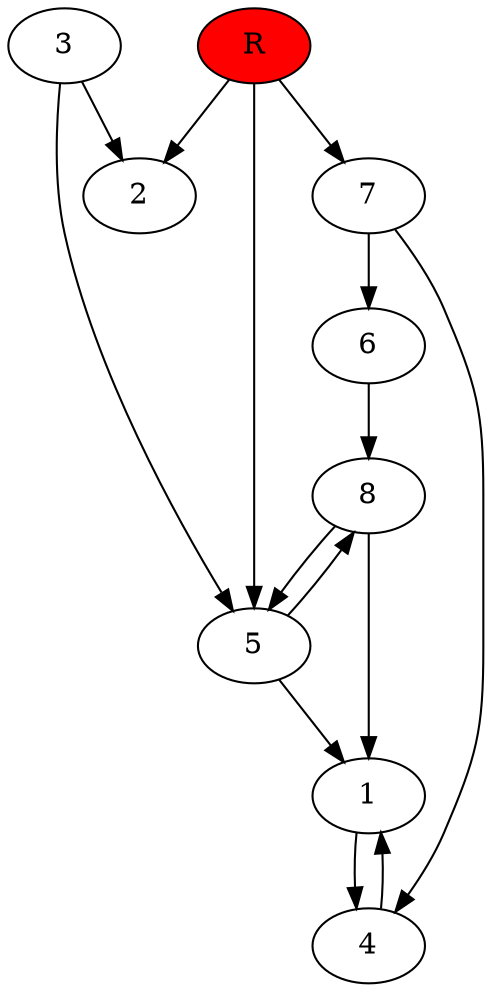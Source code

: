 digraph prb41671 {
	1
	2
	3
	4
	5
	6
	7
	8
	R [fillcolor="#ff0000" style=filled]
	1 -> 4
	3 -> 2
	3 -> 5
	4 -> 1
	5 -> 1
	5 -> 8
	6 -> 8
	7 -> 4
	7 -> 6
	8 -> 1
	8 -> 5
	R -> 2
	R -> 5
	R -> 7
}
